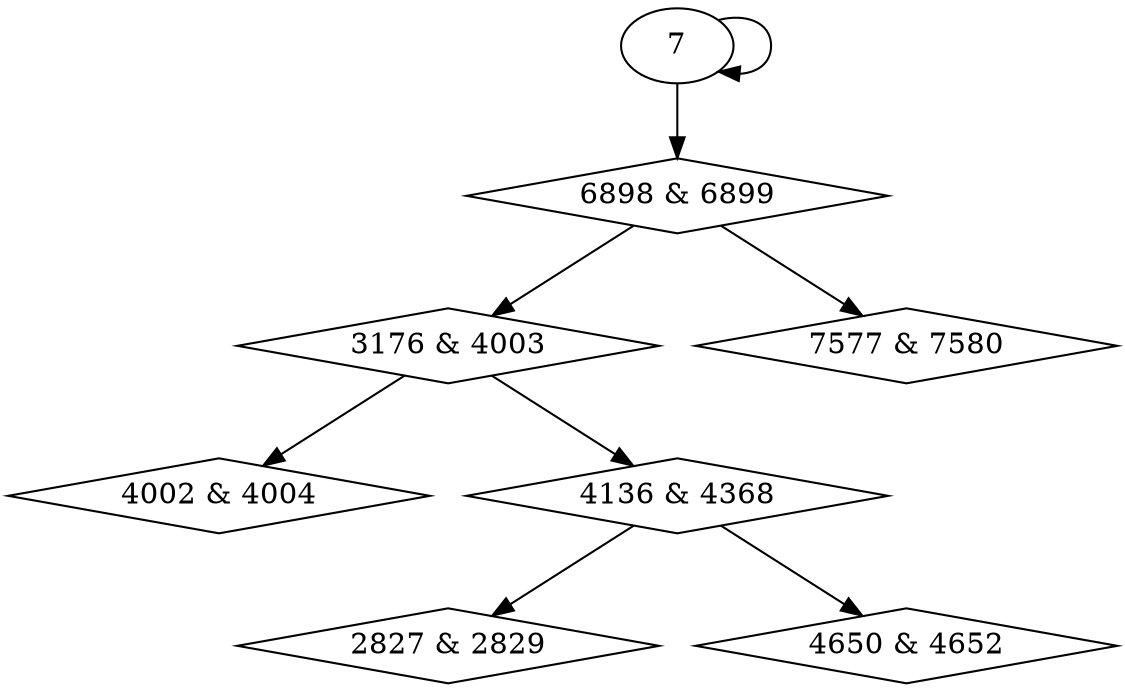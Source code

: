 digraph {
0 [label = "2827 & 2829", shape = diamond];
1 [label = "3176 & 4003", shape = diamond];
2 [label = "4002 & 4004", shape = diamond];
3 [label = "4136 & 4368", shape = diamond];
4 [label = "4650 & 4652", shape = diamond];
5 [label = "6898 & 6899", shape = diamond];
6 [label = "7577 & 7580", shape = diamond];
3 -> 0;
5 -> 1;
1 -> 2;
1 -> 3;
3 -> 4;
7 -> 5;
5 -> 6;
7 -> 7;
}
